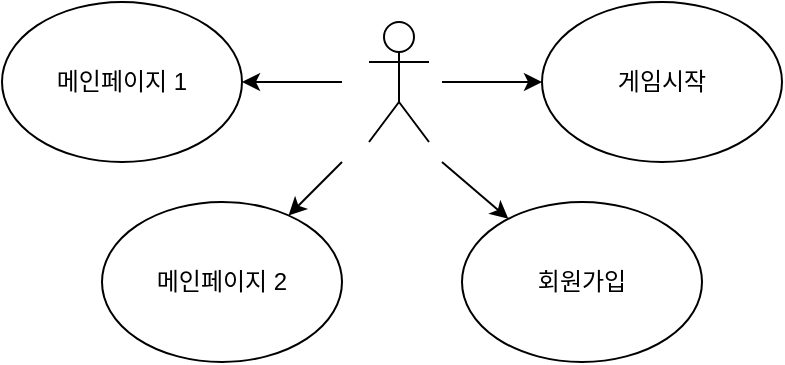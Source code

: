 <mxfile version="21.6.6" type="github">
  <diagram name="페이지-1" id="rQe53ysrKX2IqIp8I26E">
    <mxGraphModel dx="1647" dy="897" grid="1" gridSize="10" guides="1" tooltips="1" connect="1" arrows="1" fold="1" page="1" pageScale="1" pageWidth="827" pageHeight="1169" math="0" shadow="0">
      <root>
        <mxCell id="0" />
        <mxCell id="1" parent="0" />
        <mxCell id="ss90E5FPCCRAokTThOvn-1" value="" style="shape=umlActor;verticalLabelPosition=bottom;verticalAlign=top;html=1;outlineConnect=0;" vertex="1" parent="1">
          <mxGeometry x="413.5" y="430" width="30" height="60" as="geometry" />
        </mxCell>
        <mxCell id="ss90E5FPCCRAokTThOvn-2" value="메인페이지 1" style="ellipse;whiteSpace=wrap;html=1;" vertex="1" parent="1">
          <mxGeometry x="230" y="420" width="120" height="80" as="geometry" />
        </mxCell>
        <mxCell id="ss90E5FPCCRAokTThOvn-3" value="메인페이지 2" style="ellipse;whiteSpace=wrap;html=1;" vertex="1" parent="1">
          <mxGeometry x="280" y="520" width="120" height="80" as="geometry" />
        </mxCell>
        <mxCell id="ss90E5FPCCRAokTThOvn-4" value="회원가입" style="ellipse;whiteSpace=wrap;html=1;" vertex="1" parent="1">
          <mxGeometry x="460" y="520" width="120" height="80" as="geometry" />
        </mxCell>
        <mxCell id="ss90E5FPCCRAokTThOvn-6" value="게임시작" style="ellipse;whiteSpace=wrap;html=1;" vertex="1" parent="1">
          <mxGeometry x="500" y="420" width="120" height="80" as="geometry" />
        </mxCell>
        <mxCell id="ss90E5FPCCRAokTThOvn-9" value="" style="endArrow=classic;html=1;rounded=0;entryX=1;entryY=0.5;entryDx=0;entryDy=0;" edge="1" parent="1" target="ss90E5FPCCRAokTThOvn-2">
          <mxGeometry width="50" height="50" relative="1" as="geometry">
            <mxPoint x="400" y="460" as="sourcePoint" />
            <mxPoint x="440" y="320" as="targetPoint" />
          </mxGeometry>
        </mxCell>
        <mxCell id="ss90E5FPCCRAokTThOvn-10" value="" style="endArrow=classic;html=1;rounded=0;entryX=0;entryY=0.5;entryDx=0;entryDy=0;" edge="1" parent="1" target="ss90E5FPCCRAokTThOvn-6">
          <mxGeometry width="50" height="50" relative="1" as="geometry">
            <mxPoint x="450" y="460" as="sourcePoint" />
            <mxPoint x="450" y="459.5" as="targetPoint" />
          </mxGeometry>
        </mxCell>
        <mxCell id="ss90E5FPCCRAokTThOvn-11" value="" style="endArrow=classic;html=1;rounded=0;" edge="1" parent="1" target="ss90E5FPCCRAokTThOvn-3">
          <mxGeometry width="50" height="50" relative="1" as="geometry">
            <mxPoint x="400" y="500" as="sourcePoint" />
            <mxPoint x="364" y="520" as="targetPoint" />
          </mxGeometry>
        </mxCell>
        <mxCell id="ss90E5FPCCRAokTThOvn-12" value="" style="endArrow=classic;html=1;rounded=0;" edge="1" parent="1" target="ss90E5FPCCRAokTThOvn-4">
          <mxGeometry width="50" height="50" relative="1" as="geometry">
            <mxPoint x="450" y="500" as="sourcePoint" />
            <mxPoint x="443.5" y="520" as="targetPoint" />
          </mxGeometry>
        </mxCell>
      </root>
    </mxGraphModel>
  </diagram>
</mxfile>
